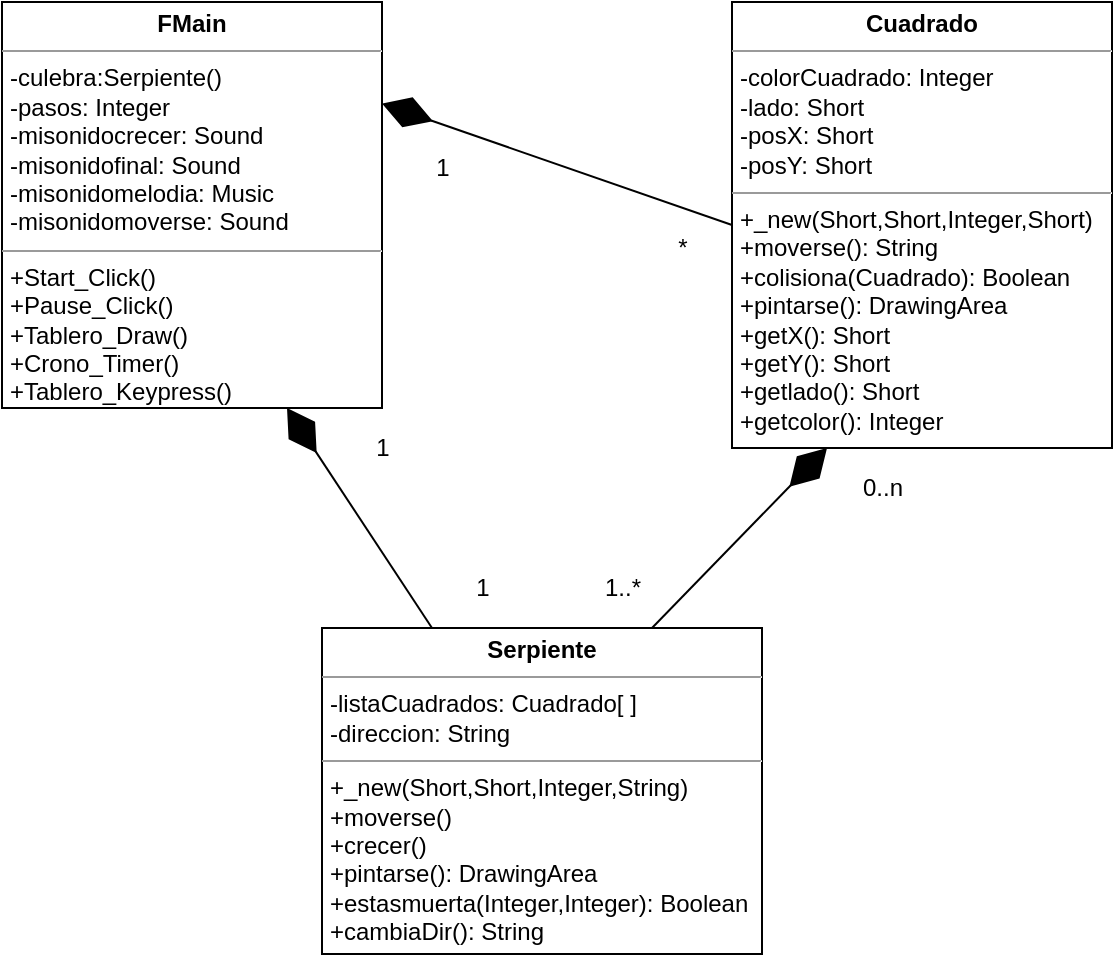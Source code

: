 <mxfile version="20.3.0" type="device"><diagram name="Page-1" id="c4acf3e9-155e-7222-9cf6-157b1a14988f"><mxGraphModel dx="868" dy="553" grid="1" gridSize="10" guides="1" tooltips="1" connect="1" arrows="1" fold="1" page="1" pageScale="1" pageWidth="850" pageHeight="1100" background="none" math="0" shadow="0"><root><mxCell id="0"/><mxCell id="1" parent="0"/><mxCell id="5d2195bd80daf111-15" value="&lt;p style=&quot;margin:0px;margin-top:4px;text-align:center;&quot;&gt;&lt;b&gt;Serpiente&lt;/b&gt;&lt;/p&gt;&lt;hr size=&quot;1&quot;&gt;&lt;p style=&quot;margin:0px;margin-left:4px;&quot;&gt;-listaCuadrados: Cuadrado[ ]&lt;br&gt;-direccion: String&lt;/p&gt;&lt;hr size=&quot;1&quot;&gt;&lt;p style=&quot;margin:0px;margin-left:4px;&quot;&gt;+_new(Short,Short,Integer,String)&lt;br&gt;+moverse()&lt;/p&gt;&lt;p style=&quot;margin:0px;margin-left:4px;&quot;&gt;+crecer()&lt;/p&gt;&lt;p style=&quot;margin:0px;margin-left:4px;&quot;&gt;+pintarse(): DrawingArea&lt;/p&gt;&lt;p style=&quot;margin:0px;margin-left:4px;&quot;&gt;+estasmuerta(Integer,Integer): Boolean&lt;/p&gt;&lt;p style=&quot;margin:0px;margin-left:4px;&quot;&gt;+cambiaDir(): String&lt;/p&gt;" style="verticalAlign=top;align=left;overflow=fill;fontSize=12;fontFamily=Helvetica;html=1;rounded=0;shadow=0;comic=0;labelBackgroundColor=none;strokeWidth=1" parent="1" vertex="1"><mxGeometry x="220" y="400" width="220" height="163" as="geometry"/></mxCell><mxCell id="5d2195bd80daf111-18" value="&lt;p style=&quot;margin:0px;margin-top:4px;text-align:center;&quot;&gt;&lt;b&gt;FMain&lt;/b&gt;&lt;/p&gt;&lt;hr size=&quot;1&quot;&gt;&lt;p style=&quot;margin:0px;margin-left:4px;&quot;&gt;-culebra:Serpiente()&lt;/p&gt;&lt;p style=&quot;margin:0px;margin-left:4px;&quot;&gt;-pasos: Integer&lt;/p&gt;&lt;p style=&quot;margin:0px;margin-left:4px;&quot;&gt;-misonidocrecer: Sound&lt;/p&gt;&lt;p style=&quot;margin:0px;margin-left:4px;&quot;&gt;-misonidofinal: Sound&lt;br&gt;&lt;/p&gt;&lt;p style=&quot;margin:0px;margin-left:4px;&quot;&gt;-misonidomelodia: Music&lt;br&gt;&lt;/p&gt;&lt;p style=&quot;margin:0px;margin-left:4px;&quot;&gt;-misonidomoverse: Sound&lt;br&gt;&lt;/p&gt;&lt;hr size=&quot;1&quot;&gt;&lt;p style=&quot;margin:0px;margin-left:4px;&quot;&gt;+Start_Click()&lt;br&gt;+Pause_Click()&lt;/p&gt;&lt;p style=&quot;margin:0px;margin-left:4px;&quot;&gt;+Tablero_Draw()&lt;/p&gt;&lt;p style=&quot;margin:0px;margin-left:4px;&quot;&gt;+Crono_Timer()&lt;/p&gt;&lt;p style=&quot;margin:0px;margin-left:4px;&quot;&gt;+Tablero_Keypress()&lt;/p&gt;" style="verticalAlign=top;align=left;overflow=fill;fontSize=12;fontFamily=Helvetica;html=1;rounded=0;shadow=0;comic=0;labelBackgroundColor=none;strokeWidth=1" parent="1" vertex="1"><mxGeometry x="60" y="87" width="190" height="203" as="geometry"/></mxCell><mxCell id="5d2195bd80daf111-20" value="&lt;p style=&quot;margin:0px;margin-top:4px;text-align:center;&quot;&gt;&lt;b&gt;Cuadrado&lt;/b&gt;&lt;/p&gt;&lt;hr size=&quot;1&quot;&gt;&lt;p style=&quot;margin:0px;margin-left:4px;&quot;&gt;-colorCuadrado: Integer&lt;br&gt;-lado: Short&lt;/p&gt;&lt;p style=&quot;margin:0px;margin-left:4px;&quot;&gt;-posX: Short&lt;/p&gt;&lt;p style=&quot;margin:0px;margin-left:4px;&quot;&gt;-posY: Short&lt;/p&gt;&lt;hr size=&quot;1&quot;&gt;&lt;p style=&quot;margin:0px;margin-left:4px;&quot;&gt;+_new(Short,Short,Integer,Short)&lt;br&gt;+moverse(): String&lt;/p&gt;&lt;p style=&quot;margin:0px;margin-left:4px;&quot;&gt;+colisiona(Cuadrado): Boolean&lt;/p&gt;&lt;p style=&quot;margin:0px;margin-left:4px;&quot;&gt;+pintarse(): DrawingArea&lt;/p&gt;&lt;p style=&quot;margin:0px;margin-left:4px;&quot;&gt;+getX(): Short&lt;/p&gt;&lt;p style=&quot;margin:0px;margin-left:4px;&quot;&gt;+getY(): Short&lt;/p&gt;&lt;p style=&quot;margin:0px;margin-left:4px;&quot;&gt;+getlado(): Short&lt;/p&gt;&lt;p style=&quot;margin:0px;margin-left:4px;&quot;&gt;+getcolor(): Integer&lt;/p&gt;" style="verticalAlign=top;align=left;overflow=fill;fontSize=12;fontFamily=Helvetica;html=1;rounded=0;shadow=0;comic=0;labelBackgroundColor=none;strokeWidth=1" parent="1" vertex="1"><mxGeometry x="425" y="87" width="190" height="223" as="geometry"/></mxCell><mxCell id="-JgOjMS7PURLO-bpVJSn-13" value="" style="endArrow=diamondThin;endFill=1;endSize=24;html=1;rounded=0;exitX=0.75;exitY=0;exitDx=0;exitDy=0;entryX=0.25;entryY=1;entryDx=0;entryDy=0;" edge="1" parent="1" source="5d2195bd80daf111-15" target="5d2195bd80daf111-20"><mxGeometry width="160" relative="1" as="geometry"><mxPoint x="410" y="280" as="sourcePoint"/><mxPoint x="570" y="280" as="targetPoint"/></mxGeometry></mxCell><mxCell id="-JgOjMS7PURLO-bpVJSn-15" value="" style="endArrow=diamondThin;endFill=1;endSize=24;html=1;rounded=0;exitX=0.25;exitY=0;exitDx=0;exitDy=0;entryX=0.75;entryY=1;entryDx=0;entryDy=0;" edge="1" parent="1" source="5d2195bd80daf111-15" target="5d2195bd80daf111-18"><mxGeometry width="160" relative="1" as="geometry"><mxPoint x="410" y="280" as="sourcePoint"/><mxPoint x="570" y="280" as="targetPoint"/></mxGeometry></mxCell><mxCell id="-JgOjMS7PURLO-bpVJSn-16" value="" style="endArrow=diamondThin;endFill=1;endSize=24;html=1;rounded=0;exitX=0;exitY=0.5;exitDx=0;exitDy=0;entryX=1;entryY=0.25;entryDx=0;entryDy=0;" edge="1" parent="1" source="5d2195bd80daf111-20" target="5d2195bd80daf111-18"><mxGeometry width="160" relative="1" as="geometry"><mxPoint x="410" y="280" as="sourcePoint"/><mxPoint x="570" y="280" as="targetPoint"/></mxGeometry></mxCell><mxCell id="-JgOjMS7PURLO-bpVJSn-17" value="1" style="text;html=1;resizable=0;autosize=1;align=center;verticalAlign=middle;points=[];fillColor=none;strokeColor=none;rounded=0;" vertex="1" parent="1"><mxGeometry x="235" y="295" width="30" height="30" as="geometry"/></mxCell><mxCell id="-JgOjMS7PURLO-bpVJSn-18" value="1" style="text;html=1;resizable=0;autosize=1;align=center;verticalAlign=middle;points=[];fillColor=none;strokeColor=none;rounded=0;" vertex="1" parent="1"><mxGeometry x="285" y="365" width="30" height="30" as="geometry"/></mxCell><mxCell id="-JgOjMS7PURLO-bpVJSn-19" value="1..*" style="text;html=1;resizable=0;autosize=1;align=center;verticalAlign=middle;points=[];fillColor=none;strokeColor=none;rounded=0;" vertex="1" parent="1"><mxGeometry x="350" y="365" width="40" height="30" as="geometry"/></mxCell><mxCell id="-JgOjMS7PURLO-bpVJSn-20" value="0..n" style="text;html=1;resizable=0;autosize=1;align=center;verticalAlign=middle;points=[];fillColor=none;strokeColor=none;rounded=0;" vertex="1" parent="1"><mxGeometry x="480" y="315" width="40" height="30" as="geometry"/></mxCell><mxCell id="-JgOjMS7PURLO-bpVJSn-21" value="1" style="text;html=1;resizable=0;autosize=1;align=center;verticalAlign=middle;points=[];fillColor=none;strokeColor=none;rounded=0;" vertex="1" parent="1"><mxGeometry x="265" y="155" width="30" height="30" as="geometry"/></mxCell><mxCell id="-JgOjMS7PURLO-bpVJSn-22" value="*" style="text;html=1;resizable=0;autosize=1;align=center;verticalAlign=middle;points=[];fillColor=none;strokeColor=none;rounded=0;" vertex="1" parent="1"><mxGeometry x="385" y="195" width="30" height="30" as="geometry"/></mxCell></root></mxGraphModel></diagram></mxfile>